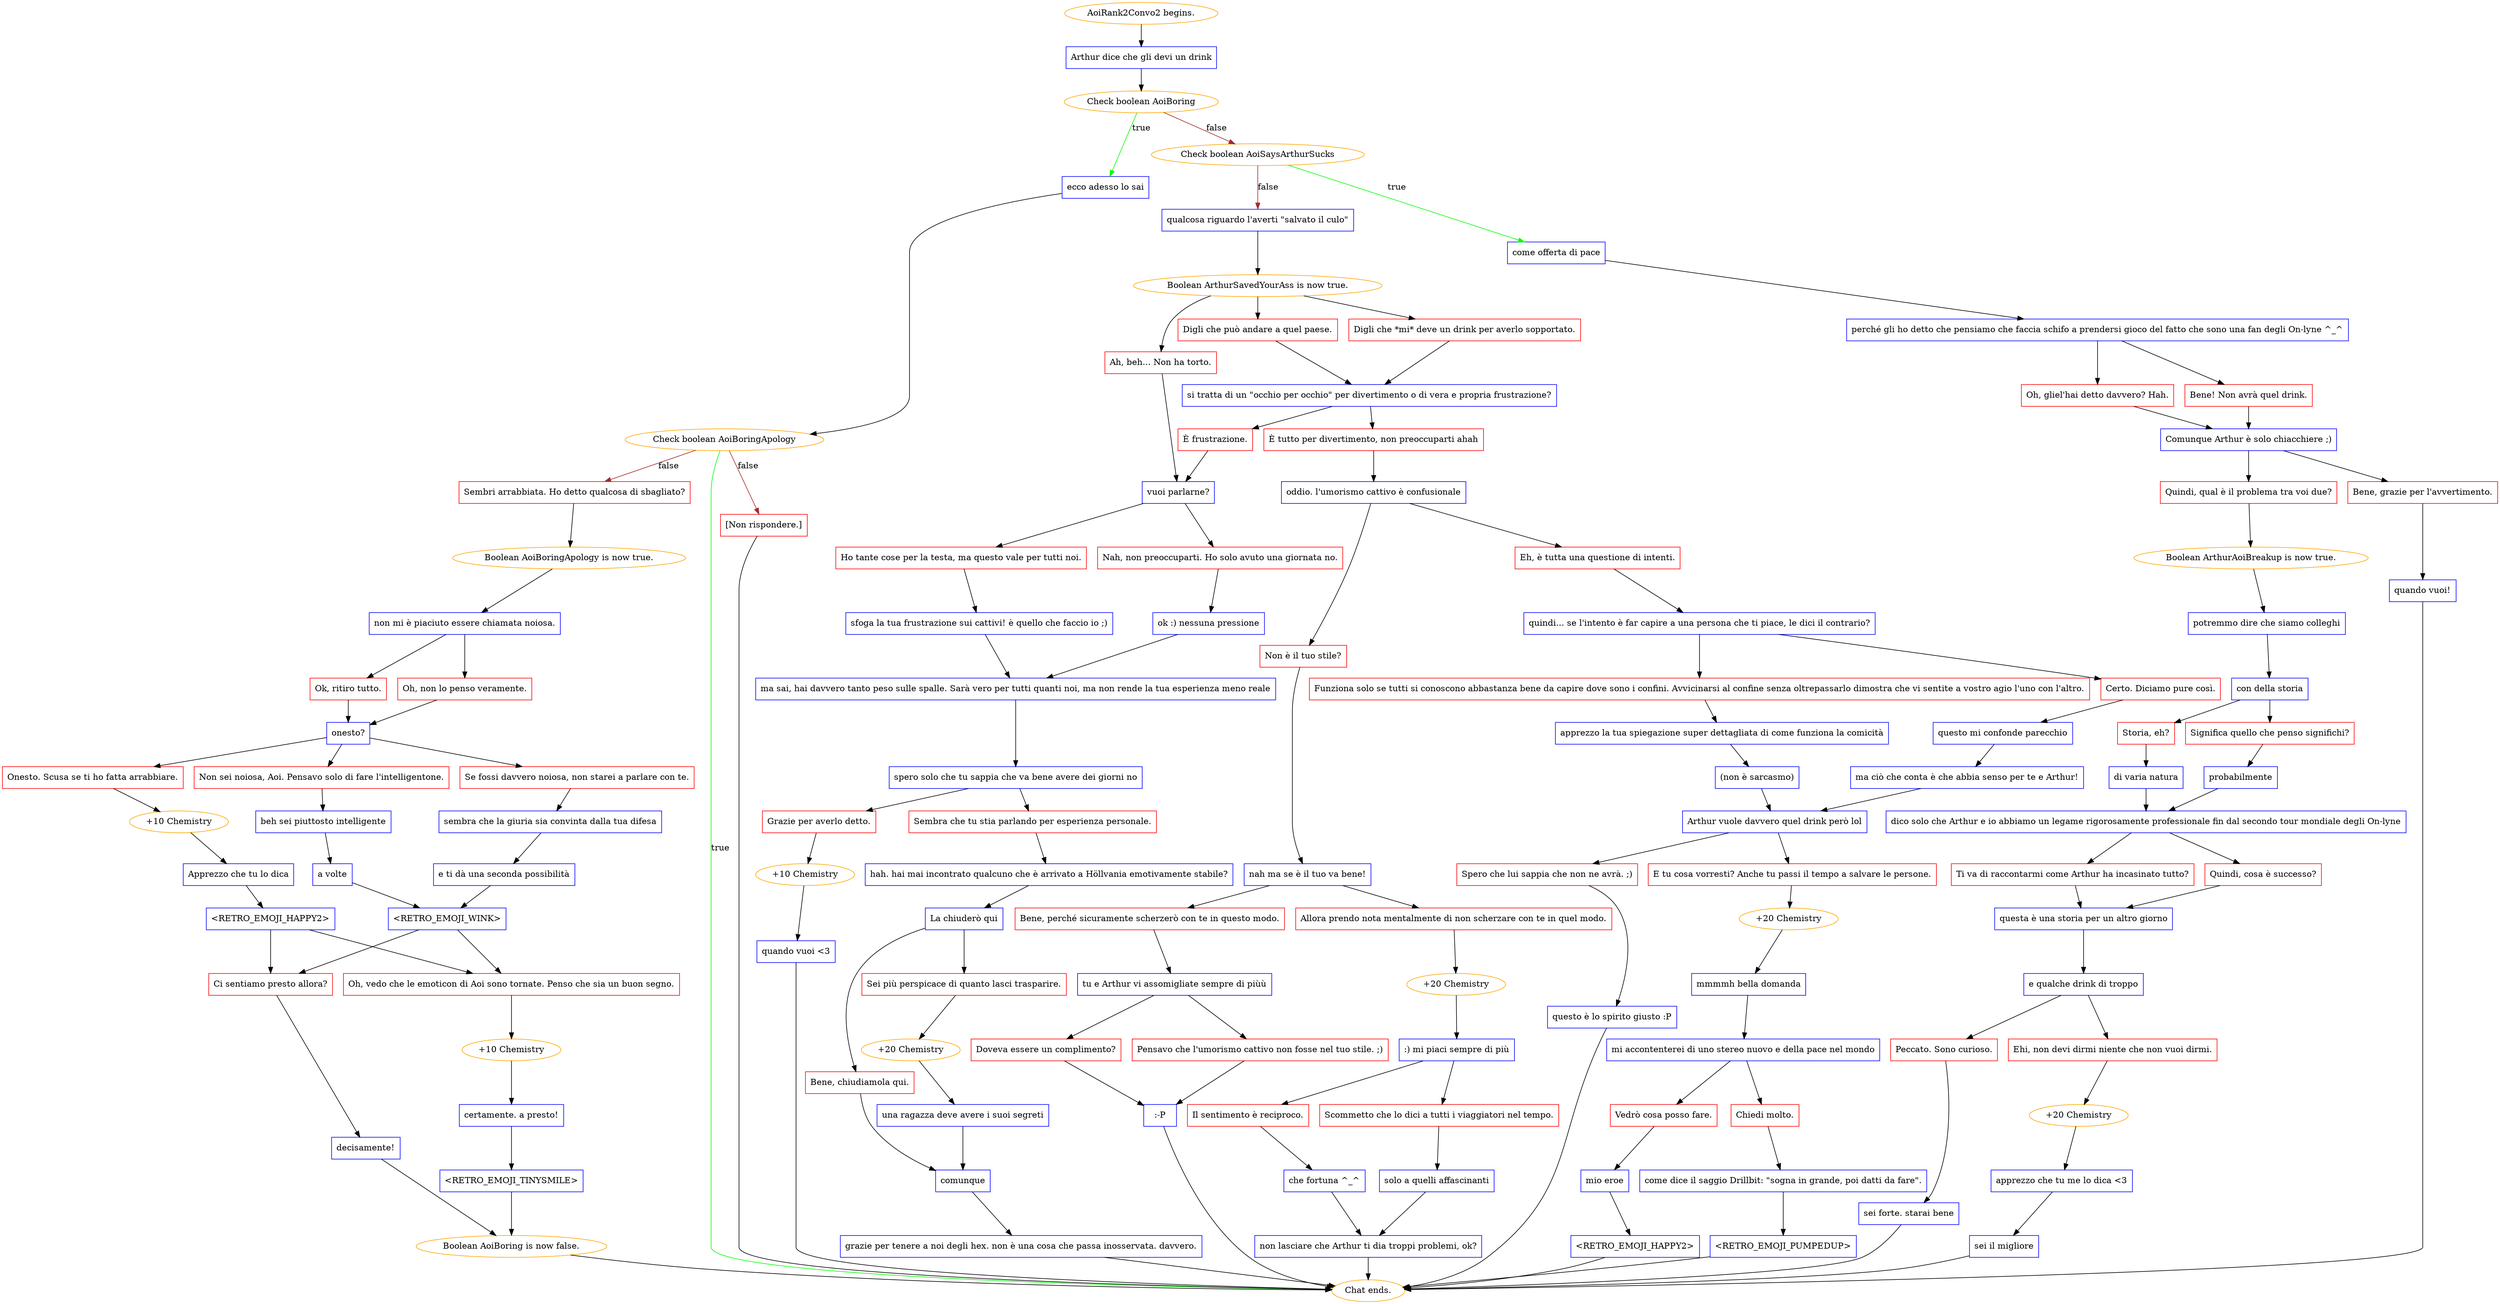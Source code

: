 digraph {
	"AoiRank2Convo2 begins." [color=orange];
		"AoiRank2Convo2 begins." -> j3883108321;
	j3883108321 [label="Arthur dice che gli devi un drink",shape=box,color=blue];
		j3883108321 -> j3430342826;
	j3430342826 [label="Check boolean AoiBoring",color=orange];
		j3430342826 -> j1085273025 [label=true,color=green];
		j3430342826 -> j852863502 [label=false,color=brown];
	j1085273025 [label="ecco adesso lo sai",shape=box,color=blue];
		j1085273025 -> j2376198656;
	j852863502 [label="Check boolean AoiSaysArthurSucks",color=orange];
		j852863502 -> j194710442 [label=true,color=green];
		j852863502 -> j3442190245 [label=false,color=brown];
	j2376198656 [label="Check boolean AoiBoringApology",color=orange];
		j2376198656 -> "Chat ends." [label=true,color=green];
		j2376198656 -> j414195351 [label=false,color=brown];
		j2376198656 -> j753348503 [label=false,color=brown];
	j194710442 [label="come offerta di pace",shape=box,color=blue];
		j194710442 -> j2118671370;
	j3442190245 [label="qualcosa riguardo l'averti \"salvato il culo\"",shape=box,color=blue];
		j3442190245 -> j3097171279;
	"Chat ends." [color=orange];
	j414195351 [label="Sembri arrabbiata. Ho detto qualcosa di sbagliato?",shape=box,color=red];
		j414195351 -> j1423985248;
	j753348503 [label="[Non rispondere.]",shape=box,color=red];
		j753348503 -> "Chat ends.";
	j2118671370 [label="perché gli ho detto che pensiamo che faccia schifo a prendersi gioco del fatto che sono una fan degli On-lyne ^_^",shape=box,color=blue];
		j2118671370 -> j2917245743;
		j2118671370 -> j2202015629;
	j3097171279 [label="Boolean ArthurSavedYourAss is now true.",color=orange];
		j3097171279 -> j3600199091;
		j3097171279 -> j2668055271;
		j3097171279 -> j3975237179;
	j1423985248 [label="Boolean AoiBoringApology is now true.",color=orange];
		j1423985248 -> j1825717313;
	j2917245743 [label="Bene! Non avrà quel drink.",shape=box,color=red];
		j2917245743 -> j2768521838;
	j2202015629 [label="Oh, gliel'hai detto davvero? Hah.",shape=box,color=red];
		j2202015629 -> j2768521838;
	j3600199091 [label="Ah, beh... Non ha torto.",shape=box,color=red];
		j3600199091 -> j4092421726;
	j2668055271 [label="Digli che può andare a quel paese.",shape=box,color=red];
		j2668055271 -> j3383234132;
	j3975237179 [label="Digli che *mi* deve un drink per averlo sopportato.",shape=box,color=red];
		j3975237179 -> j3383234132;
	j1825717313 [label="non mi è piaciuto essere chiamata noiosa.",shape=box,color=blue];
		j1825717313 -> j1164778257;
		j1825717313 -> j1482991642;
	j2768521838 [label="Comunque Arthur è solo chiacchiere ;)",shape=box,color=blue];
		j2768521838 -> j2948640207;
		j2768521838 -> j2783001232;
	j4092421726 [label="vuoi parlarne?",shape=box,color=blue];
		j4092421726 -> j2054600498;
		j4092421726 -> j2924574;
	j3383234132 [label="si tratta di un \"occhio per occhio\" per divertimento o di vera e propria frustrazione?",shape=box,color=blue];
		j3383234132 -> j1834145684;
		j3383234132 -> j1284226228;
	j1164778257 [label="Oh, non lo penso veramente.",shape=box,color=red];
		j1164778257 -> j3035368404;
	j1482991642 [label="Ok, ritiro tutto.",shape=box,color=red];
		j1482991642 -> j3035368404;
	j2948640207 [label="Bene, grazie per l'avvertimento.",shape=box,color=red];
		j2948640207 -> j1878403711;
	j2783001232 [label="Quindi, qual è il problema tra voi due?",shape=box,color=red];
		j2783001232 -> j3283238737;
	j2054600498 [label="Nah, non preoccuparti. Ho solo avuto una giornata no.",shape=box,color=red];
		j2054600498 -> j3989289074;
	j2924574 [label="Ho tante cose per la testa, ma questo vale per tutti noi.",shape=box,color=red];
		j2924574 -> j4233376601;
	j1834145684 [label="È frustrazione.",shape=box,color=red];
		j1834145684 -> j4092421726;
	j1284226228 [label="È tutto per divertimento, non preoccuparti ahah",shape=box,color=red];
		j1284226228 -> j1453479345;
	j3035368404 [label="onesto?",shape=box,color=blue];
		j3035368404 -> j309341308;
		j3035368404 -> j3437217036;
		j3035368404 -> j3972493099;
	j1878403711 [label="quando vuoi!",shape=box,color=blue];
		j1878403711 -> "Chat ends.";
	j3283238737 [label="Boolean ArthurAoiBreakup is now true.",color=orange];
		j3283238737 -> j973566194;
	j3989289074 [label="ok :) nessuna pressione",shape=box,color=blue];
		j3989289074 -> j4191286207;
	j4233376601 [label="sfoga la tua frustrazione sui cattivi! è quello che faccio io ;)",shape=box,color=blue];
		j4233376601 -> j4191286207;
	j1453479345 [label="oddio. l'umorismo cattivo è confusionale",shape=box,color=blue];
		j1453479345 -> j3788085591;
		j1453479345 -> j2810693193;
	j309341308 [label="Onesto. Scusa se ti ho fatta arrabbiare.",shape=box,color=red];
		j309341308 -> j2900189976;
	j3437217036 [label="Non sei noiosa, Aoi. Pensavo solo di fare l'intelligentone.",shape=box,color=red];
		j3437217036 -> j2500684051;
	j3972493099 [label="Se fossi davvero noiosa, non starei a parlare con te.",shape=box,color=red];
		j3972493099 -> j3180111542;
	j973566194 [label="potremmo dire che siamo colleghi",shape=box,color=blue];
		j973566194 -> j1817250267;
	j4191286207 [label="ma sai, hai davvero tanto peso sulle spalle. Sarà vero per tutti quanti noi, ma non rende la tua esperienza meno reale",shape=box,color=blue];
		j4191286207 -> j714112763;
	j3788085591 [label="Non è il tuo stile?",shape=box,color=red];
		j3788085591 -> j1582981149;
	j2810693193 [label="Eh, è tutta una questione di intenti.",shape=box,color=red];
		j2810693193 -> j1963098949;
	j2900189976 [label="+10 Chemistry",color=orange];
		j2900189976 -> j2318794515;
	j2500684051 [label="beh sei piuttosto intelligente",shape=box,color=blue];
		j2500684051 -> j162088736;
	j3180111542 [label="sembra che la giuria sia convinta dalla tua difesa",shape=box,color=blue];
		j3180111542 -> j4274901174;
	j1817250267 [label="con della storia",shape=box,color=blue];
		j1817250267 -> j1431930643;
		j1817250267 -> j2413787120;
	j714112763 [label="spero solo che tu sappia che va bene avere dei giorni no",shape=box,color=blue];
		j714112763 -> j875424628;
		j714112763 -> j1219413278;
	j1582981149 [label="nah ma se è il tuo va bene!",shape=box,color=blue];
		j1582981149 -> j3396350848;
		j1582981149 -> j3441334290;
	j1963098949 [label="quindi... se l'intento è far capire a una persona che ti piace, le dici il contrario?",shape=box,color=blue];
		j1963098949 -> j2824989081;
		j1963098949 -> j226679178;
	j2318794515 [label="Apprezzo che tu lo dica",shape=box,color=blue];
		j2318794515 -> j1960342251;
	j162088736 [label="a volte",shape=box,color=blue];
		j162088736 -> j1566555724;
	j4274901174 [label="e ti dà una seconda possibilità",shape=box,color=blue];
		j4274901174 -> j1566555724;
	j1431930643 [label="Significa quello che penso significhi?",shape=box,color=red];
		j1431930643 -> j1517686742;
	j2413787120 [label="Storia, eh?",shape=box,color=red];
		j2413787120 -> j2189119629;
	j875424628 [label="Grazie per averlo detto.",shape=box,color=red];
		j875424628 -> j2371647285;
	j1219413278 [label="Sembra che tu stia parlando per esperienza personale.",shape=box,color=red];
		j1219413278 -> j183992191;
	j3396350848 [label="Allora prendo nota mentalmente di non scherzare con te in quel modo.",shape=box,color=red];
		j3396350848 -> j127565145;
	j3441334290 [label="Bene, perché sicuramente scherzerò con te in questo modo.",shape=box,color=red];
		j3441334290 -> j2132337982;
	j2824989081 [label="Funziona solo se tutti si conoscono abbastanza bene da capire dove sono i confini. Avvicinarsi al confine senza oltrepassarlo dimostra che vi sentite a vostro agio l'uno con l'altro.",shape=box,color=red];
		j2824989081 -> j3199822080;
	j226679178 [label="Certo. Diciamo pure così.",shape=box,color=red];
		j226679178 -> j829187233;
	j1960342251 [label="<RETRO_EMOJI_HAPPY2>",shape=box,color=blue];
		j1960342251 -> j2729812833;
		j1960342251 -> j1762609391;
	j1566555724 [label="<RETRO_EMOJI_WINK>",shape=box,color=blue];
		j1566555724 -> j2729812833;
		j1566555724 -> j1762609391;
	j1517686742 [label="probabilmente",shape=box,color=blue];
		j1517686742 -> j3226872506;
	j2189119629 [label="di varia natura",shape=box,color=blue];
		j2189119629 -> j3226872506;
	j2371647285 [label="+10 Chemistry",color=orange];
		j2371647285 -> j2848409530;
	j183992191 [label="hah. hai mai incontrato qualcuno che è arrivato a Höllvania emotivamente stabile?",shape=box,color=blue];
		j183992191 -> j3858790963;
	j127565145 [label="+20 Chemistry",color=orange];
		j127565145 -> j296259739;
	j2132337982 [label="tu e Arthur vi assomigliate sempre di piùù",shape=box,color=blue];
		j2132337982 -> j129727743;
		j2132337982 -> j2960576751;
	j3199822080 [label="apprezzo la tua spiegazione super dettagliata di come funziona la comicità",shape=box,color=blue];
		j3199822080 -> j2340767120;
	j829187233 [label="questo mi confonde parecchio",shape=box,color=blue];
		j829187233 -> j2192286307;
	j2729812833 [label="Ci sentiamo presto allora?",shape=box,color=red];
		j2729812833 -> j2753926022;
	j1762609391 [label="Oh, vedo che le emoticon di Aoi sono tornate. Penso che sia un buon segno.",shape=box,color=red];
		j1762609391 -> j2513031812;
	j3226872506 [label="dico solo che Arthur e io abbiamo un legame rigorosamente professionale fin dal secondo tour mondiale degli On-lyne",shape=box,color=blue];
		j3226872506 -> j2092099927;
		j3226872506 -> j1309282510;
	j2848409530 [label="quando vuoi <3",shape=box,color=blue];
		j2848409530 -> "Chat ends.";
	j3858790963 [label="La chiuderò qui",shape=box,color=blue];
		j3858790963 -> j2048463800;
		j3858790963 -> j2441772123;
	j296259739 [label=":) mi piaci sempre di più",shape=box,color=blue];
		j296259739 -> j73178360;
		j296259739 -> j1425835811;
	j129727743 [label="Doveva essere un complimento?",shape=box,color=red];
		j129727743 -> j2731114890;
	j2960576751 [label="Pensavo che l'umorismo cattivo non fosse nel tuo stile. ;)",shape=box,color=red];
		j2960576751 -> j2731114890;
	j2340767120 [label="(non è sarcasmo)",shape=box,color=blue];
		j2340767120 -> j2739628308;
	j2192286307 [label="ma ciò che conta è che abbia senso per te e Arthur!",shape=box,color=blue];
		j2192286307 -> j2739628308;
	j2753926022 [label="decisamente!",shape=box,color=blue];
		j2753926022 -> j2581611291;
	j2513031812 [label="+10 Chemistry",color=orange];
		j2513031812 -> j580421493;
	j2092099927 [label="Quindi, cosa è successo?",shape=box,color=red];
		j2092099927 -> j432955472;
	j1309282510 [label="Ti va di raccontarmi come Arthur ha incasinato tutto?",shape=box,color=red];
		j1309282510 -> j432955472;
	j2048463800 [label="Sei più perspicace di quanto lasci trasparire.",shape=box,color=red];
		j2048463800 -> j3798022033;
	j2441772123 [label="Bene, chiudiamola qui.",shape=box,color=red];
		j2441772123 -> j864915783;
	j73178360 [label="Il sentimento è reciproco.",shape=box,color=red];
		j73178360 -> j169452896;
	j1425835811 [label="Scommetto che lo dici a tutti i viaggiatori nel tempo.",shape=box,color=red];
		j1425835811 -> j1358973497;
	j2731114890 [label=":-P",shape=box,color=blue];
		j2731114890 -> "Chat ends.";
	j2739628308 [label="Arthur vuole davvero quel drink però lol",shape=box,color=blue];
		j2739628308 -> j267575717;
		j2739628308 -> j2638429755;
	j2581611291 [label="Boolean AoiBoring is now false.",color=orange];
		j2581611291 -> "Chat ends.";
	j580421493 [label="certamente. a presto!",shape=box,color=blue];
		j580421493 -> j153386734;
	j432955472 [label="questa è una storia per un altro giorno",shape=box,color=blue];
		j432955472 -> j73296740;
	j3798022033 [label="+20 Chemistry",color=orange];
		j3798022033 -> j3695806698;
	j864915783 [label="comunque",shape=box,color=blue];
		j864915783 -> j1479508680;
	j169452896 [label="che fortuna ^_^",shape=box,color=blue];
		j169452896 -> j4051394440;
	j1358973497 [label="solo a quelli affascinanti",shape=box,color=blue];
		j1358973497 -> j4051394440;
	j267575717 [label="Spero che lui sappia che non ne avrà. ;)",shape=box,color=red];
		j267575717 -> j3916121424;
	j2638429755 [label="E tu cosa vorresti? Anche tu passi il tempo a salvare le persone.",shape=box,color=red];
		j2638429755 -> j4238870746;
	j153386734 [label="<RETRO_EMOJI_TINYSMILE>",shape=box,color=blue];
		j153386734 -> j2581611291;
	j73296740 [label="e qualche drink di troppo",shape=box,color=blue];
		j73296740 -> j479171421;
		j73296740 -> j1890667330;
	j3695806698 [label="una ragazza deve avere i suoi segreti",shape=box,color=blue];
		j3695806698 -> j864915783;
	j1479508680 [label="grazie per tenere a noi degli hex. non è una cosa che passa inosservata. davvero.",shape=box,color=blue];
		j1479508680 -> "Chat ends.";
	j4051394440 [label="non lasciare che Arthur ti dia troppi problemi, ok?",shape=box,color=blue];
		j4051394440 -> "Chat ends.";
	j3916121424 [label="questo è lo spirito giusto :P",shape=box,color=blue];
		j3916121424 -> "Chat ends.";
	j4238870746 [label="+20 Chemistry",color=orange];
		j4238870746 -> j179717568;
	j479171421 [label="Ehi, non devi dirmi niente che non vuoi dirmi.",shape=box,color=red];
		j479171421 -> j3708356309;
	j1890667330 [label="Peccato. Sono curioso.",shape=box,color=red];
		j1890667330 -> j175170411;
	j179717568 [label="mmmmh bella domanda",shape=box,color=blue];
		j179717568 -> j1154627603;
	j3708356309 [label="+20 Chemistry",color=orange];
		j3708356309 -> j1693838126;
	j175170411 [label="sei forte. starai bene",shape=box,color=blue];
		j175170411 -> "Chat ends.";
	j1154627603 [label="mi accontenterei di uno stereo nuovo e della pace nel mondo",shape=box,color=blue];
		j1154627603 -> j2335984344;
		j1154627603 -> j3738363484;
	j1693838126 [label="apprezzo che tu me lo dica <3",shape=box,color=blue];
		j1693838126 -> j821513498;
	j2335984344 [label="Vedrò cosa posso fare.",shape=box,color=red];
		j2335984344 -> j58367115;
	j3738363484 [label="Chiedi molto.",shape=box,color=red];
		j3738363484 -> j332912169;
	j821513498 [label="sei il migliore",shape=box,color=blue];
		j821513498 -> "Chat ends.";
	j58367115 [label="mio eroe",shape=box,color=blue];
		j58367115 -> j933707800;
	j332912169 [label="come dice il saggio Drillbit: \"sogna in grande, poi datti da fare\".",shape=box,color=blue];
		j332912169 -> j336425587;
	j933707800 [label="<RETRO_EMOJI_HAPPY2>",shape=box,color=blue];
		j933707800 -> "Chat ends.";
	j336425587 [label="<RETRO_EMOJI_PUMPEDUP>",shape=box,color=blue];
		j336425587 -> "Chat ends.";
}